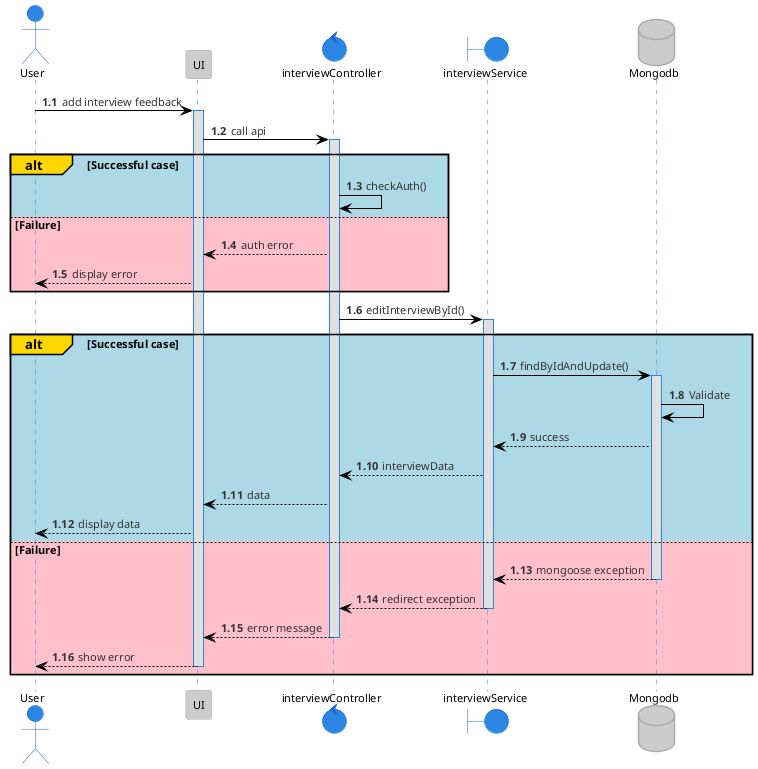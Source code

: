 @startuml edit Interview feedback
!theme reddress-lightblue

autonumber 1.1
actor User
participant UI
control  interviewController
boundary interviewService
database Mongodb


User -> UI: add interview feedback
activate UI
UI -> interviewController: call api
activate interviewController

alt#Gold #LightBlue Successful case
    interviewController -> interviewController: checkAuth()
else #Pink Failure
    interviewController --> UI: auth error
    UI --> User: display error
end

interviewController -> interviewService: editInterviewById()

alt#Gold #LightBlue Successful case
    activate interviewService
    interviewService -> Mongodb: findByIdAndUpdate()
    activate Mongodb
    Mongodb -> Mongodb: Validate
    Mongodb --> interviewService: success
    interviewService --> interviewController: interviewData
    interviewController --> UI: data
    UI --> User: display data
else #Pink Failure
    Mongodb --> interviewService: mongoose exception
    deactivate Mongodb
    interviewService --> interviewController: redirect exception
    deactivate interviewService
    interviewController --> UI: error message
    deactivate interviewController
    UI --> User: show error
    deactivate UI
end



@enduml
